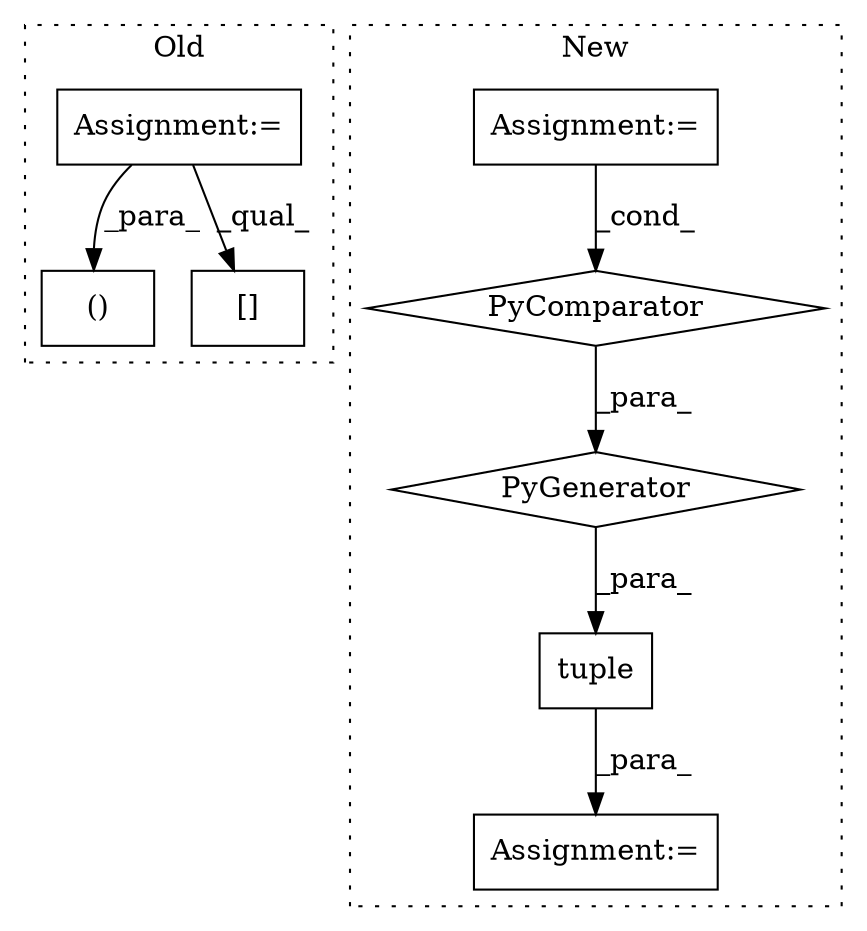 digraph G {
subgraph cluster0 {
1 [label="()" a="106" s="7381" l="53" shape="box"];
7 [label="Assignment:=" a="7" s="7116" l="6" shape="box"];
8 [label="[]" a="2" s="7502,7515" l="12,1" shape="box"];
label = "Old";
style="dotted";
}
subgraph cluster1 {
2 [label="tuple" a="32" s="12303,12480" l="15,-3" shape="box"];
3 [label="Assignment:=" a="7" s="12405" l="69" shape="box"];
4 [label="Assignment:=" a="7" s="12302" l="1" shape="box"];
5 [label="PyComparator" a="113" s="12405" l="69" shape="diamond"];
6 [label="PyGenerator" a="107" s="12318" l="162" shape="diamond"];
label = "New";
style="dotted";
}
2 -> 4 [label="_para_"];
3 -> 5 [label="_cond_"];
5 -> 6 [label="_para_"];
6 -> 2 [label="_para_"];
7 -> 1 [label="_para_"];
7 -> 8 [label="_qual_"];
}